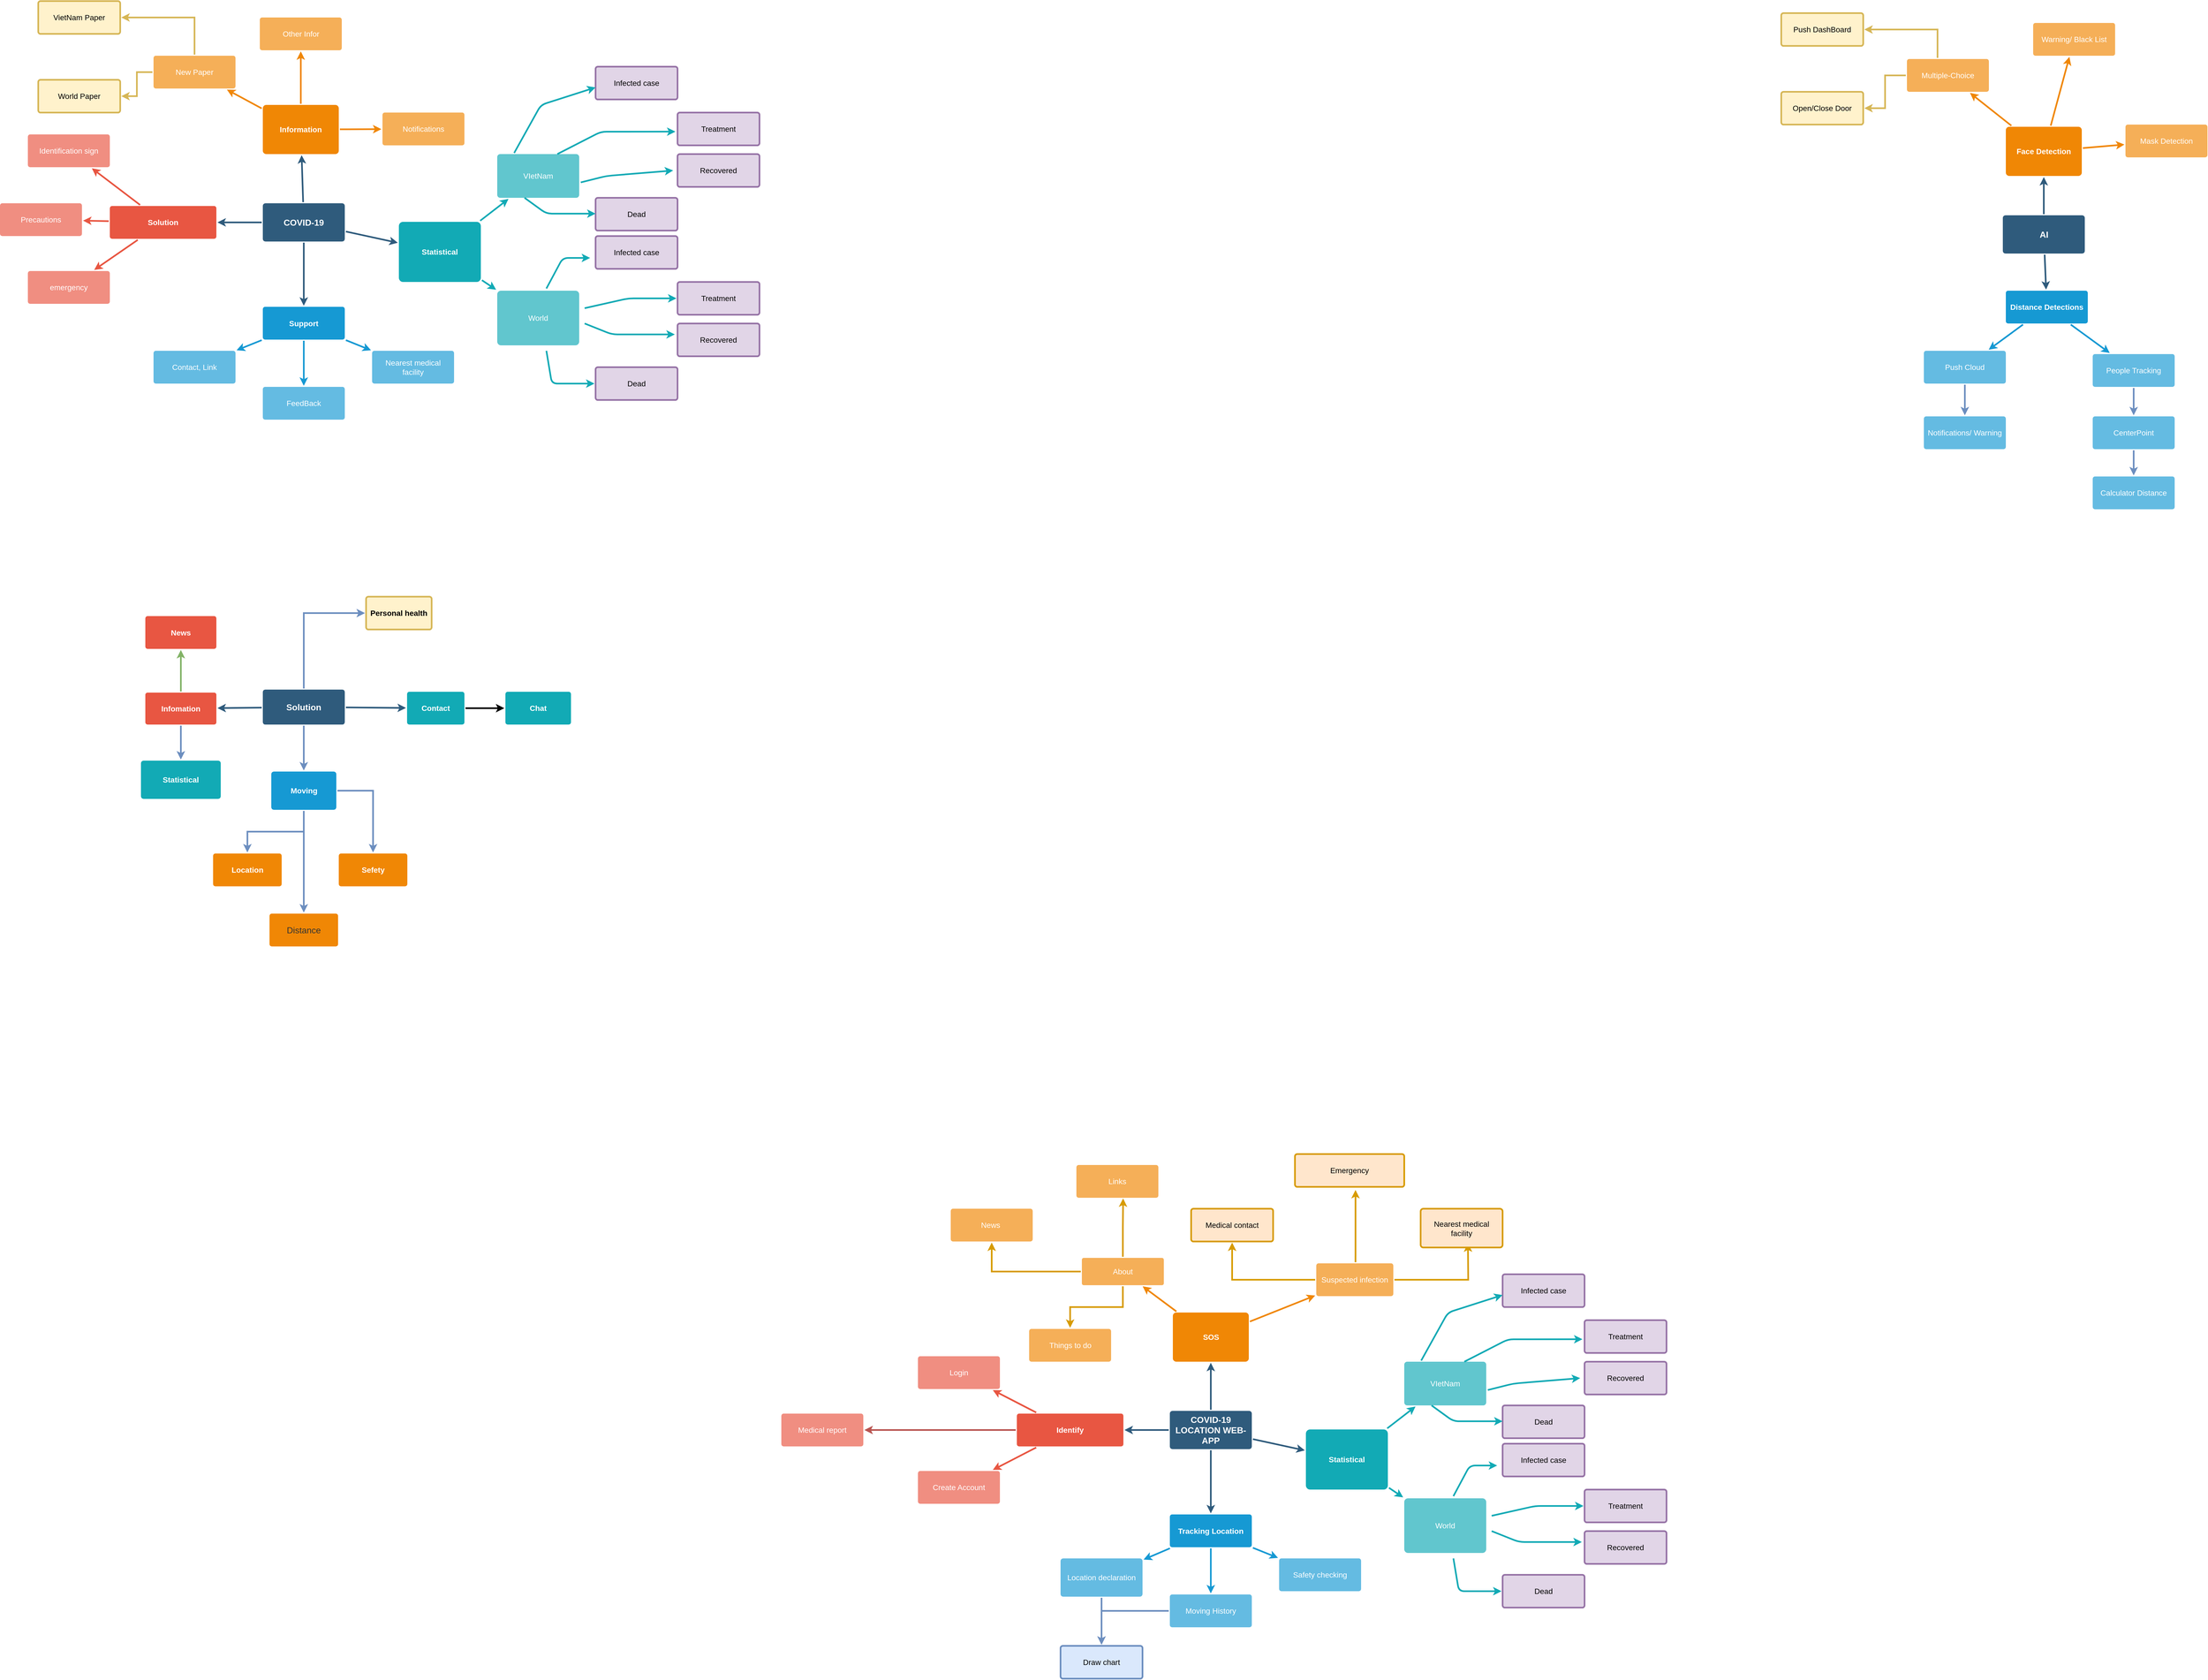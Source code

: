 <mxfile version="13.1.14" type="github"><diagram id="6a731a19-8d31-9384-78a2-239565b7b9f0" name="Page-1"><mxGraphModel dx="3725" dy="2140" grid="1" gridSize="10" guides="1" tooltips="1" connect="1" arrows="1" fold="1" page="1" pageScale="1" pageWidth="4681" pageHeight="3300" background="#ffffff" math="0" shadow="0"><root><mxCell id="0"/><mxCell id="1" parent="0"/><mxCell id="1745" value="" style="edgeStyle=none;rounded=0;jumpStyle=none;html=1;shadow=0;labelBackgroundColor=none;startArrow=none;startFill=0;endArrow=classic;endFill=1;jettySize=auto;orthogonalLoop=1;strokeColor=#2F5B7C;strokeWidth=3;fontFamily=Helvetica;fontSize=16;fontColor=#23445D;spacing=5;" parent="1" source="1749" target="1764" edge="1"><mxGeometry relative="1" as="geometry"/></mxCell><mxCell id="1746" value="" style="edgeStyle=none;rounded=0;jumpStyle=none;html=1;shadow=0;labelBackgroundColor=none;startArrow=none;startFill=0;endArrow=classic;endFill=1;jettySize=auto;orthogonalLoop=1;strokeColor=#2F5B7C;strokeWidth=3;fontFamily=Helvetica;fontSize=16;fontColor=#23445D;spacing=5;" parent="1" source="1749" target="1771" edge="1"><mxGeometry relative="1" as="geometry"/></mxCell><mxCell id="1747" value="" style="edgeStyle=none;rounded=0;jumpStyle=none;html=1;shadow=0;labelBackgroundColor=none;startArrow=none;startFill=0;endArrow=classic;endFill=1;jettySize=auto;orthogonalLoop=1;strokeColor=#2F5B7C;strokeWidth=3;fontFamily=Helvetica;fontSize=16;fontColor=#23445D;spacing=5;" parent="1" source="1749" target="1760" edge="1"><mxGeometry relative="1" as="geometry"/></mxCell><mxCell id="1748" value="" style="edgeStyle=none;rounded=0;jumpStyle=none;html=1;shadow=0;labelBackgroundColor=none;startArrow=none;startFill=0;endArrow=classic;endFill=1;jettySize=auto;orthogonalLoop=1;strokeColor=#2F5B7C;strokeWidth=3;fontFamily=Helvetica;fontSize=16;fontColor=#23445D;spacing=5;" parent="1" source="1749" target="1753" edge="1"><mxGeometry relative="1" as="geometry"/></mxCell><mxCell id="1749" value="COVID-19" style="rounded=1;whiteSpace=wrap;html=1;shadow=0;labelBackgroundColor=none;strokeColor=none;strokeWidth=3;fillColor=#2F5B7C;fontFamily=Helvetica;fontSize=16;fontColor=#FFFFFF;align=center;fontStyle=1;spacing=5;arcSize=7;perimeterSpacing=2;" parent="1" vertex="1"><mxGeometry x="501" y="390" width="150" height="70" as="geometry"/></mxCell><mxCell id="1750" value="" style="edgeStyle=none;rounded=1;jumpStyle=none;html=1;shadow=0;labelBackgroundColor=none;startArrow=none;startFill=0;jettySize=auto;orthogonalLoop=1;strokeColor=#E85642;strokeWidth=3;fontFamily=Helvetica;fontSize=14;fontColor=#FFFFFF;spacing=5;fontStyle=1;fillColor=#b0e3e6;" parent="1" source="1753" target="1756" edge="1"><mxGeometry relative="1" as="geometry"/></mxCell><mxCell id="1751" value="" style="edgeStyle=none;rounded=1;jumpStyle=none;html=1;shadow=0;labelBackgroundColor=none;startArrow=none;startFill=0;jettySize=auto;orthogonalLoop=1;strokeColor=#E85642;strokeWidth=3;fontFamily=Helvetica;fontSize=14;fontColor=#FFFFFF;spacing=5;fontStyle=1;fillColor=#b0e3e6;" parent="1" source="1753" target="1755" edge="1"><mxGeometry relative="1" as="geometry"/></mxCell><mxCell id="1752" value="" style="edgeStyle=none;rounded=1;jumpStyle=none;html=1;shadow=0;labelBackgroundColor=none;startArrow=none;startFill=0;jettySize=auto;orthogonalLoop=1;strokeColor=#E85642;strokeWidth=3;fontFamily=Helvetica;fontSize=14;fontColor=#FFFFFF;spacing=5;fontStyle=1;fillColor=#b0e3e6;" parent="1" source="1753" target="1754" edge="1"><mxGeometry relative="1" as="geometry"/></mxCell><mxCell id="1753" value="Solution" style="rounded=1;whiteSpace=wrap;html=1;shadow=0;labelBackgroundColor=none;strokeColor=none;strokeWidth=3;fillColor=#e85642;fontFamily=Helvetica;fontSize=14;fontColor=#FFFFFF;align=center;spacing=5;fontStyle=1;arcSize=7;perimeterSpacing=2;" parent="1" vertex="1"><mxGeometry x="221" y="395" width="195" height="60" as="geometry"/></mxCell><mxCell id="1754" value="emergency" style="rounded=1;whiteSpace=wrap;html=1;shadow=0;labelBackgroundColor=none;strokeColor=none;strokeWidth=3;fillColor=#f08e81;fontFamily=Helvetica;fontSize=14;fontColor=#FFFFFF;align=center;spacing=5;fontStyle=0;arcSize=7;perimeterSpacing=2;" parent="1" vertex="1"><mxGeometry x="71" y="514" width="150" height="60" as="geometry"/></mxCell><mxCell id="1755" value="Precautions" style="rounded=1;whiteSpace=wrap;html=1;shadow=0;labelBackgroundColor=none;strokeColor=none;strokeWidth=3;fillColor=#f08e81;fontFamily=Helvetica;fontSize=14;fontColor=#FFFFFF;align=center;spacing=5;fontStyle=0;arcSize=7;perimeterSpacing=2;" parent="1" vertex="1"><mxGeometry x="20" y="390" width="150" height="60" as="geometry"/></mxCell><mxCell id="1756" value="Identification sign" style="rounded=1;whiteSpace=wrap;html=1;shadow=0;labelBackgroundColor=none;strokeColor=none;strokeWidth=3;fillColor=#f08e81;fontFamily=Helvetica;fontSize=14;fontColor=#FFFFFF;align=center;spacing=5;fontStyle=0;arcSize=7;perimeterSpacing=2;" parent="1" vertex="1"><mxGeometry x="71" y="264" width="150" height="60" as="geometry"/></mxCell><mxCell id="1757" value="" style="edgeStyle=none;rounded=0;jumpStyle=none;html=1;shadow=0;labelBackgroundColor=none;startArrow=none;startFill=0;endArrow=classic;endFill=1;jettySize=auto;orthogonalLoop=1;strokeColor=#1699D3;strokeWidth=3;fontFamily=Helvetica;fontSize=14;fontColor=#FFFFFF;spacing=5;" parent="1" source="1760" target="1763" edge="1"><mxGeometry relative="1" as="geometry"/></mxCell><mxCell id="1758" value="" style="edgeStyle=none;rounded=0;jumpStyle=none;html=1;shadow=0;labelBackgroundColor=none;startArrow=none;startFill=0;endArrow=classic;endFill=1;jettySize=auto;orthogonalLoop=1;strokeColor=#1699D3;strokeWidth=3;fontFamily=Helvetica;fontSize=14;fontColor=#FFFFFF;spacing=5;" parent="1" source="1760" target="1762" edge="1"><mxGeometry relative="1" as="geometry"/></mxCell><mxCell id="1759" value="" style="edgeStyle=none;rounded=0;jumpStyle=none;html=1;shadow=0;labelBackgroundColor=none;startArrow=none;startFill=0;endArrow=classic;endFill=1;jettySize=auto;orthogonalLoop=1;strokeColor=#1699D3;strokeWidth=3;fontFamily=Helvetica;fontSize=14;fontColor=#FFFFFF;spacing=5;" parent="1" source="1760" target="1761" edge="1"><mxGeometry relative="1" as="geometry"/></mxCell><mxCell id="1760" value="Support" style="rounded=1;whiteSpace=wrap;html=1;shadow=0;labelBackgroundColor=none;strokeColor=none;strokeWidth=3;fillColor=#1699d3;fontFamily=Helvetica;fontSize=14;fontColor=#FFFFFF;align=center;spacing=5;fontStyle=1;arcSize=7;perimeterSpacing=2;" parent="1" vertex="1"><mxGeometry x="501" y="579.5" width="150" height="60" as="geometry"/></mxCell><mxCell id="1761" value="Nearest medical facility" style="rounded=1;whiteSpace=wrap;html=1;shadow=0;labelBackgroundColor=none;strokeColor=none;strokeWidth=3;fillColor=#64bbe2;fontFamily=Helvetica;fontSize=14;fontColor=#FFFFFF;align=center;spacing=5;arcSize=7;perimeterSpacing=2;" parent="1" vertex="1"><mxGeometry x="701" y="660" width="150" height="60" as="geometry"/></mxCell><mxCell id="1762" value="FeedBack" style="rounded=1;whiteSpace=wrap;html=1;shadow=0;labelBackgroundColor=none;strokeColor=none;strokeWidth=3;fillColor=#64bbe2;fontFamily=Helvetica;fontSize=14;fontColor=#FFFFFF;align=center;spacing=5;arcSize=7;perimeterSpacing=2;" parent="1" vertex="1"><mxGeometry x="501" y="726" width="150" height="60" as="geometry"/></mxCell><mxCell id="1763" value="Contact, Link" style="rounded=1;whiteSpace=wrap;html=1;shadow=0;labelBackgroundColor=none;strokeColor=none;strokeWidth=3;fillColor=#64bbe2;fontFamily=Helvetica;fontSize=14;fontColor=#FFFFFF;align=center;spacing=5;arcSize=7;perimeterSpacing=2;" parent="1" vertex="1"><mxGeometry x="301" y="660" width="150" height="60" as="geometry"/></mxCell><mxCell id="1764" value="Information" style="rounded=1;whiteSpace=wrap;html=1;shadow=0;labelBackgroundColor=none;strokeColor=none;strokeWidth=3;fillColor=#F08705;fontFamily=Helvetica;fontSize=14;fontColor=#FFFFFF;align=center;spacing=5;fontStyle=1;arcSize=7;perimeterSpacing=2;" parent="1" vertex="1"><mxGeometry x="501" y="210" width="139" height="90" as="geometry"/></mxCell><mxCell id="1765" value="Other Infor" style="rounded=1;whiteSpace=wrap;html=1;shadow=0;labelBackgroundColor=none;strokeColor=none;strokeWidth=3;fillColor=#f5af58;fontFamily=Helvetica;fontSize=14;fontColor=#FFFFFF;align=center;spacing=5;arcSize=7;perimeterSpacing=2;" parent="1" vertex="1"><mxGeometry x="495.5" y="50" width="150" height="60" as="geometry"/></mxCell><mxCell id="1766" value="" style="edgeStyle=none;rounded=0;jumpStyle=none;html=1;shadow=0;labelBackgroundColor=none;startArrow=none;startFill=0;endArrow=classic;endFill=1;jettySize=auto;orthogonalLoop=1;strokeColor=#F08705;strokeWidth=3;fontFamily=Helvetica;fontSize=14;fontColor=#FFFFFF;spacing=5;" parent="1" source="1764" target="1765" edge="1"><mxGeometry relative="1" as="geometry"/></mxCell><mxCell id="1767" value="Notifications" style="rounded=1;whiteSpace=wrap;html=1;shadow=0;labelBackgroundColor=none;strokeColor=none;strokeWidth=3;fillColor=#f5af58;fontFamily=Helvetica;fontSize=14;fontColor=#FFFFFF;align=center;spacing=5;arcSize=7;perimeterSpacing=2;" parent="1" vertex="1"><mxGeometry x="720" y="224" width="150" height="60" as="geometry"/></mxCell><mxCell id="1768" value="" style="edgeStyle=none;rounded=0;jumpStyle=none;html=1;shadow=0;labelBackgroundColor=none;startArrow=none;startFill=0;endArrow=classic;endFill=1;jettySize=auto;orthogonalLoop=1;strokeColor=#F08705;strokeWidth=3;fontFamily=Helvetica;fontSize=14;fontColor=#FFFFFF;spacing=5;" parent="1" source="1764" target="1767" edge="1"><mxGeometry relative="1" as="geometry"/></mxCell><mxCell id="6Ij6tOt6RxWPZgun7fa0-1802" style="edgeStyle=orthogonalEdgeStyle;rounded=0;orthogonalLoop=1;jettySize=auto;html=1;entryX=1;entryY=0.5;entryDx=0;entryDy=0;strokeWidth=3;fillColor=#fff2cc;strokeColor=#d6b656;" parent="1" source="1769" target="6Ij6tOt6RxWPZgun7fa0-1801" edge="1"><mxGeometry relative="1" as="geometry"><Array as="points"><mxPoint x="376" y="50"/></Array></mxGeometry></mxCell><mxCell id="6Ij6tOt6RxWPZgun7fa0-1806" style="edgeStyle=orthogonalEdgeStyle;rounded=0;orthogonalLoop=1;jettySize=auto;html=1;entryX=1;entryY=0.5;entryDx=0;entryDy=0;strokeWidth=3;fillColor=#fff2cc;strokeColor=#d6b656;" parent="1" source="1769" target="6Ij6tOt6RxWPZgun7fa0-1804" edge="1"><mxGeometry relative="1" as="geometry"/></mxCell><mxCell id="1769" value="New Paper" style="rounded=1;whiteSpace=wrap;html=1;shadow=0;labelBackgroundColor=none;strokeColor=none;strokeWidth=3;fillColor=#f5af58;fontFamily=Helvetica;fontSize=14;fontColor=#FFFFFF;align=center;spacing=5;arcSize=7;perimeterSpacing=2;" parent="1" vertex="1"><mxGeometry x="301" y="120" width="150" height="60" as="geometry"/></mxCell><mxCell id="1770" value="" style="edgeStyle=none;rounded=0;jumpStyle=none;html=1;shadow=0;labelBackgroundColor=none;startArrow=none;startFill=0;endArrow=classic;endFill=1;jettySize=auto;orthogonalLoop=1;strokeColor=#F08705;strokeWidth=3;fontFamily=Helvetica;fontSize=14;fontColor=#FFFFFF;spacing=5;" parent="1" source="1764" target="1769" edge="1"><mxGeometry relative="1" as="geometry"/></mxCell><mxCell id="1771" value="Statistical" style="rounded=1;whiteSpace=wrap;html=1;shadow=0;labelBackgroundColor=none;strokeColor=none;strokeWidth=3;fillColor=#12aab5;fontFamily=Helvetica;fontSize=14;fontColor=#FFFFFF;align=center;spacing=5;fontStyle=1;arcSize=7;perimeterSpacing=2;" parent="1" vertex="1"><mxGeometry x="750" y="424" width="150" height="110" as="geometry"/></mxCell><mxCell id="1776" value="World" style="rounded=1;whiteSpace=wrap;html=1;shadow=0;labelBackgroundColor=none;strokeColor=none;strokeWidth=3;fillColor=#61c6ce;fontFamily=Helvetica;fontSize=14;fontColor=#FFFFFF;align=center;spacing=5;fontStyle=0;arcSize=7;perimeterSpacing=2;" parent="1" vertex="1"><mxGeometry x="930" y="550" width="150" height="100" as="geometry"/></mxCell><mxCell id="1777" value="" style="edgeStyle=none;rounded=1;jumpStyle=none;html=1;shadow=0;labelBackgroundColor=none;startArrow=none;startFill=0;jettySize=auto;orthogonalLoop=1;strokeColor=#12AAB5;strokeWidth=3;fontFamily=Helvetica;fontSize=14;fontColor=#FFFFFF;spacing=5;fontStyle=1;fillColor=#b0e3e6;" parent="1" source="1771" target="1776" edge="1"><mxGeometry relative="1" as="geometry"/></mxCell><mxCell id="1778" value="VIetNam" style="rounded=1;whiteSpace=wrap;html=1;shadow=0;labelBackgroundColor=none;strokeColor=none;strokeWidth=3;fillColor=#61c6ce;fontFamily=Helvetica;fontSize=14;fontColor=#FFFFFF;align=center;spacing=5;fontStyle=0;arcSize=7;perimeterSpacing=2;" parent="1" vertex="1"><mxGeometry x="930" y="300" width="150" height="80" as="geometry"/></mxCell><mxCell id="1779" value="" style="edgeStyle=none;rounded=1;jumpStyle=none;html=1;shadow=0;labelBackgroundColor=none;startArrow=none;startFill=0;jettySize=auto;orthogonalLoop=1;strokeColor=#12AAB5;strokeWidth=3;fontFamily=Helvetica;fontSize=14;fontColor=#FFFFFF;spacing=5;fontStyle=1;fillColor=#b0e3e6;" parent="1" source="1771" target="1778" edge="1"><mxGeometry relative="1" as="geometry"/></mxCell><mxCell id="6Ij6tOt6RxWPZgun7fa0-1779" value="Infected case" style="rounded=1;whiteSpace=wrap;html=1;shadow=0;labelBackgroundColor=none;strokeColor=#9673a6;strokeWidth=3;fillColor=#e1d5e7;fontFamily=Helvetica;fontSize=14;align=center;spacing=5;fontStyle=0;arcSize=7;perimeterSpacing=2;" parent="1" vertex="1"><mxGeometry x="1110" y="140" width="150" height="60" as="geometry"/></mxCell><mxCell id="6Ij6tOt6RxWPZgun7fa0-1780" value="" style="edgeStyle=none;rounded=1;jumpStyle=none;html=1;shadow=0;labelBackgroundColor=none;startArrow=none;startFill=0;jettySize=auto;orthogonalLoop=1;strokeColor=#12AAB5;strokeWidth=3;fontFamily=Helvetica;fontSize=14;fontColor=#FFFFFF;spacing=5;fontStyle=1;fillColor=#b0e3e6;entryX=0.013;entryY=0.625;entryDx=0;entryDy=0;entryPerimeter=0;" parent="1" target="6Ij6tOt6RxWPZgun7fa0-1779" edge="1"><mxGeometry relative="1" as="geometry"><mxPoint x="961" y="298" as="sourcePoint"/><mxPoint x="1060" y="220" as="targetPoint"/><Array as="points"><mxPoint x="1010" y="210"/></Array></mxGeometry></mxCell><mxCell id="6Ij6tOt6RxWPZgun7fa0-1781" value="Treatment" style="rounded=1;whiteSpace=wrap;html=1;shadow=0;labelBackgroundColor=none;strokeColor=#9673a6;strokeWidth=3;fillColor=#e1d5e7;fontFamily=Helvetica;fontSize=14;align=center;spacing=5;fontStyle=0;arcSize=7;perimeterSpacing=2;" parent="1" vertex="1"><mxGeometry x="1260" y="224" width="150" height="60" as="geometry"/></mxCell><mxCell id="6Ij6tOt6RxWPZgun7fa0-1782" value="" style="edgeStyle=none;rounded=1;jumpStyle=none;html=1;shadow=0;labelBackgroundColor=none;startArrow=none;startFill=0;jettySize=auto;orthogonalLoop=1;strokeColor=#12AAB5;strokeWidth=3;fontFamily=Helvetica;fontSize=14;fontColor=#FFFFFF;spacing=5;fontStyle=1;fillColor=#b0e3e6;entryX=-0.012;entryY=0.577;entryDx=0;entryDy=0;entryPerimeter=0;" parent="1" target="6Ij6tOt6RxWPZgun7fa0-1781" edge="1"><mxGeometry relative="1" as="geometry"><mxPoint x="1040" y="300" as="sourcePoint"/><mxPoint x="1133.333" y="270.0" as="targetPoint"/><Array as="points"><mxPoint x="1120" y="259"/></Array></mxGeometry></mxCell><mxCell id="6Ij6tOt6RxWPZgun7fa0-1783" value="Recovered" style="rounded=1;whiteSpace=wrap;html=1;shadow=0;labelBackgroundColor=none;strokeColor=#9673a6;strokeWidth=3;fillColor=#e1d5e7;fontFamily=Helvetica;fontSize=14;align=center;spacing=5;fontStyle=0;arcSize=7;perimeterSpacing=2;" parent="1" vertex="1"><mxGeometry x="1260" y="300" width="150" height="60" as="geometry"/></mxCell><mxCell id="6Ij6tOt6RxWPZgun7fa0-1784" value="Dead" style="rounded=1;whiteSpace=wrap;html=1;shadow=0;labelBackgroundColor=none;strokeColor=#9673a6;strokeWidth=3;fillColor=#e1d5e7;fontFamily=Helvetica;fontSize=14;align=center;spacing=5;fontStyle=0;arcSize=7;perimeterSpacing=2;" parent="1" vertex="1"><mxGeometry x="1110" y="380" width="150" height="60" as="geometry"/></mxCell><mxCell id="6Ij6tOt6RxWPZgun7fa0-1785" value="" style="edgeStyle=none;rounded=1;jumpStyle=none;html=1;shadow=0;labelBackgroundColor=none;startArrow=none;startFill=0;jettySize=auto;orthogonalLoop=1;strokeColor=#12AAB5;strokeWidth=3;fontFamily=Helvetica;fontSize=14;fontColor=#FFFFFF;spacing=5;fontStyle=1;fillColor=#b0e3e6;" parent="1" edge="1"><mxGeometry relative="1" as="geometry"><mxPoint x="980" y="380" as="sourcePoint"/><mxPoint x="1110" y="409" as="targetPoint"/><Array as="points"><mxPoint x="1020" y="409"/></Array></mxGeometry></mxCell><mxCell id="6Ij6tOt6RxWPZgun7fa0-1786" value="" style="edgeStyle=none;rounded=1;jumpStyle=none;html=1;shadow=0;labelBackgroundColor=none;startArrow=none;startFill=0;jettySize=auto;orthogonalLoop=1;strokeColor=#12AAB5;strokeWidth=3;fontFamily=Helvetica;fontSize=14;fontColor=#FFFFFF;spacing=5;fontStyle=1;fillColor=#b0e3e6;exitX=1.006;exitY=0.641;exitDx=0;exitDy=0;exitPerimeter=0;" parent="1" source="1778" edge="1"><mxGeometry relative="1" as="geometry"><mxPoint x="1036" y="351.07" as="sourcePoint"/><mxPoint x="1252" y="330" as="targetPoint"/><Array as="points"><mxPoint x="1130" y="340"/></Array></mxGeometry></mxCell><mxCell id="6Ij6tOt6RxWPZgun7fa0-1787" value="Infected case" style="rounded=1;whiteSpace=wrap;html=1;shadow=0;labelBackgroundColor=none;strokeColor=#9673a6;strokeWidth=3;fillColor=#e1d5e7;fontFamily=Helvetica;fontSize=14;align=center;spacing=5;fontStyle=0;arcSize=7;perimeterSpacing=2;" parent="1" vertex="1"><mxGeometry x="1110" y="450" width="150" height="60" as="geometry"/></mxCell><mxCell id="6Ij6tOt6RxWPZgun7fa0-1788" value="Treatment" style="rounded=1;whiteSpace=wrap;html=1;shadow=0;labelBackgroundColor=none;strokeColor=#9673a6;strokeWidth=3;fillColor=#e1d5e7;fontFamily=Helvetica;fontSize=14;align=center;spacing=5;fontStyle=0;arcSize=7;perimeterSpacing=2;" parent="1" vertex="1"><mxGeometry x="1260" y="534" width="150" height="60" as="geometry"/></mxCell><mxCell id="6Ij6tOt6RxWPZgun7fa0-1789" value="Recovered" style="rounded=1;whiteSpace=wrap;html=1;shadow=0;labelBackgroundColor=none;strokeColor=#9673a6;strokeWidth=3;fillColor=#e1d5e7;fontFamily=Helvetica;fontSize=14;align=center;spacing=5;fontStyle=0;arcSize=7;perimeterSpacing=2;" parent="1" vertex="1"><mxGeometry x="1260" y="610" width="150" height="60" as="geometry"/></mxCell><mxCell id="6Ij6tOt6RxWPZgun7fa0-1790" value="Dead" style="rounded=1;whiteSpace=wrap;html=1;shadow=0;labelBackgroundColor=none;strokeColor=#9673a6;strokeWidth=3;fillColor=#e1d5e7;fontFamily=Helvetica;fontSize=14;align=center;spacing=5;fontStyle=0;arcSize=7;perimeterSpacing=2;" parent="1" vertex="1"><mxGeometry x="1110" y="690" width="150" height="60" as="geometry"/></mxCell><mxCell id="6Ij6tOt6RxWPZgun7fa0-1791" value="" style="edgeStyle=none;rounded=1;jumpStyle=none;html=1;shadow=0;labelBackgroundColor=none;startArrow=none;startFill=0;jettySize=auto;orthogonalLoop=1;strokeColor=#12AAB5;strokeWidth=3;fontFamily=Helvetica;fontSize=14;fontColor=#FFFFFF;spacing=5;fontStyle=1;fillColor=#b0e3e6;" parent="1" edge="1"><mxGeometry relative="1" as="geometry"><mxPoint x="1020" y="546" as="sourcePoint"/><mxPoint x="1100" y="490" as="targetPoint"/><Array as="points"><mxPoint x="1050" y="490"/></Array></mxGeometry></mxCell><mxCell id="6Ij6tOt6RxWPZgun7fa0-1792" value="" style="edgeStyle=none;rounded=1;jumpStyle=none;html=1;shadow=0;labelBackgroundColor=none;startArrow=none;startFill=0;jettySize=auto;orthogonalLoop=1;strokeColor=#12AAB5;strokeWidth=3;fontFamily=Helvetica;fontSize=14;fontColor=#FFFFFF;spacing=5;fontStyle=1;fillColor=#b0e3e6;entryX=0;entryY=0.5;entryDx=0;entryDy=0;" parent="1" target="6Ij6tOt6RxWPZgun7fa0-1788" edge="1"><mxGeometry relative="1" as="geometry"><mxPoint x="1090" y="582" as="sourcePoint"/><mxPoint x="1195.022" y="698.0" as="targetPoint"/><Array as="points"><mxPoint x="1170" y="564"/></Array></mxGeometry></mxCell><mxCell id="6Ij6tOt6RxWPZgun7fa0-1793" value="" style="edgeStyle=none;rounded=1;jumpStyle=none;html=1;shadow=0;labelBackgroundColor=none;startArrow=none;startFill=0;jettySize=auto;orthogonalLoop=1;strokeColor=#12AAB5;strokeWidth=3;fontFamily=Helvetica;fontSize=14;fontColor=#FFFFFF;spacing=5;fontStyle=1;fillColor=#b0e3e6;" parent="1" edge="1"><mxGeometry relative="1" as="geometry"><mxPoint x="1090" y="610" as="sourcePoint"/><mxPoint x="1255" y="630" as="targetPoint"/><Array as="points"><mxPoint x="1140" y="630"/></Array></mxGeometry></mxCell><mxCell id="6Ij6tOt6RxWPZgun7fa0-1794" value="" style="edgeStyle=none;rounded=1;jumpStyle=none;html=1;shadow=0;labelBackgroundColor=none;startArrow=none;startFill=0;jettySize=auto;orthogonalLoop=1;strokeColor=#12AAB5;strokeWidth=3;fontFamily=Helvetica;fontSize=14;fontColor=#FFFFFF;spacing=5;fontStyle=1;fillColor=#b0e3e6;entryX=0;entryY=0.5;entryDx=0;entryDy=0;" parent="1" target="6Ij6tOt6RxWPZgun7fa0-1790" edge="1"><mxGeometry relative="1" as="geometry"><mxPoint x="1020" y="660" as="sourcePoint"/><mxPoint x="1135.022" y="746.0" as="targetPoint"/><Array as="points"><mxPoint x="1030" y="720"/></Array></mxGeometry></mxCell><mxCell id="6Ij6tOt6RxWPZgun7fa0-1801" value="VietNam Paper" style="rounded=1;whiteSpace=wrap;html=1;shadow=0;labelBackgroundColor=none;strokeColor=#d6b656;strokeWidth=3;fillColor=#fff2cc;fontFamily=Helvetica;fontSize=14;align=center;spacing=5;arcSize=7;perimeterSpacing=2;" parent="1" vertex="1"><mxGeometry x="90" y="20" width="150" height="60" as="geometry"/></mxCell><mxCell id="6Ij6tOt6RxWPZgun7fa0-1804" value="World Paper" style="rounded=1;whiteSpace=wrap;html=1;shadow=0;labelBackgroundColor=none;strokeColor=#d6b656;strokeWidth=3;fillColor=#fff2cc;fontFamily=Helvetica;fontSize=14;align=center;spacing=5;arcSize=7;perimeterSpacing=2;" parent="1" vertex="1"><mxGeometry x="90" y="164" width="150" height="60" as="geometry"/></mxCell><mxCell id="kh2i-auwpdToXw5_Rz_y-1779" value="" style="edgeStyle=none;rounded=0;jumpStyle=none;html=1;shadow=0;labelBackgroundColor=none;startArrow=none;startFill=0;endArrow=classic;endFill=1;jettySize=auto;orthogonalLoop=1;strokeColor=#2F5B7C;strokeWidth=3;fontFamily=Helvetica;fontSize=16;fontColor=#23445D;spacing=5;" parent="1" source="kh2i-auwpdToXw5_Rz_y-1783" target="kh2i-auwpdToXw5_Rz_y-1798" edge="1"><mxGeometry relative="1" as="geometry"/></mxCell><mxCell id="kh2i-auwpdToXw5_Rz_y-1780" value="" style="edgeStyle=none;rounded=0;jumpStyle=none;html=1;shadow=0;labelBackgroundColor=none;startArrow=none;startFill=0;endArrow=classic;endFill=1;jettySize=auto;orthogonalLoop=1;strokeColor=#2F5B7C;strokeWidth=3;fontFamily=Helvetica;fontSize=16;fontColor=#23445D;spacing=5;" parent="1" source="kh2i-auwpdToXw5_Rz_y-1783" target="kh2i-auwpdToXw5_Rz_y-1807" edge="1"><mxGeometry relative="1" as="geometry"/></mxCell><mxCell id="kh2i-auwpdToXw5_Rz_y-1781" value="" style="edgeStyle=none;rounded=0;jumpStyle=none;html=1;shadow=0;labelBackgroundColor=none;startArrow=none;startFill=0;endArrow=classic;endFill=1;jettySize=auto;orthogonalLoop=1;strokeColor=#2F5B7C;strokeWidth=3;fontFamily=Helvetica;fontSize=16;fontColor=#23445D;spacing=5;" parent="1" source="kh2i-auwpdToXw5_Rz_y-1783" target="kh2i-auwpdToXw5_Rz_y-1794" edge="1"><mxGeometry relative="1" as="geometry"/></mxCell><mxCell id="kh2i-auwpdToXw5_Rz_y-1782" value="" style="edgeStyle=none;rounded=0;jumpStyle=none;html=1;shadow=0;labelBackgroundColor=none;startArrow=none;startFill=0;endArrow=classic;endFill=1;jettySize=auto;orthogonalLoop=1;strokeColor=#2F5B7C;strokeWidth=3;fontFamily=Helvetica;fontSize=16;fontColor=#23445D;spacing=5;" parent="1" source="kh2i-auwpdToXw5_Rz_y-1783" target="kh2i-auwpdToXw5_Rz_y-1787" edge="1"><mxGeometry relative="1" as="geometry"/></mxCell><mxCell id="kh2i-auwpdToXw5_Rz_y-1783" value="COVID-19 LOCATION WEB-APP" style="rounded=1;whiteSpace=wrap;html=1;shadow=0;labelBackgroundColor=none;strokeColor=none;strokeWidth=3;fillColor=#2F5B7C;fontFamily=Helvetica;fontSize=16;fontColor=#FFFFFF;align=center;fontStyle=1;spacing=5;arcSize=7;perimeterSpacing=2;" parent="1" vertex="1"><mxGeometry x="2161" y="2600" width="150" height="70" as="geometry"/></mxCell><mxCell id="kh2i-auwpdToXw5_Rz_y-1784" value="" style="edgeStyle=none;rounded=1;jumpStyle=none;html=1;shadow=0;labelBackgroundColor=none;startArrow=none;startFill=0;jettySize=auto;orthogonalLoop=1;strokeColor=#E85642;strokeWidth=3;fontFamily=Helvetica;fontSize=14;fontColor=#FFFFFF;spacing=5;fontStyle=1;fillColor=#b0e3e6;" parent="1" source="kh2i-auwpdToXw5_Rz_y-1787" target="kh2i-auwpdToXw5_Rz_y-1790" edge="1"><mxGeometry relative="1" as="geometry"/></mxCell><mxCell id="kh2i-auwpdToXw5_Rz_y-1785" value="" style="edgeStyle=none;rounded=1;jumpStyle=none;html=1;shadow=0;labelBackgroundColor=none;startArrow=none;startFill=0;jettySize=auto;orthogonalLoop=1;strokeColor=#E85642;strokeWidth=3;fontFamily=Helvetica;fontSize=14;fontColor=#FFFFFF;spacing=5;fontStyle=1;fillColor=#b0e3e6;" parent="1" source="kh2i-auwpdToXw5_Rz_y-1787" target="kh2i-auwpdToXw5_Rz_y-1789" edge="1"><mxGeometry relative="1" as="geometry"/></mxCell><mxCell id="kh2i-auwpdToXw5_Rz_y-1859" style="edgeStyle=orthogonalEdgeStyle;rounded=0;orthogonalLoop=1;jettySize=auto;html=1;entryX=1;entryY=0.5;entryDx=0;entryDy=0;strokeWidth=3;fillColor=#f8cecc;strokeColor=#b85450;" parent="1" source="kh2i-auwpdToXw5_Rz_y-1787" target="kh2i-auwpdToXw5_Rz_y-1857" edge="1"><mxGeometry relative="1" as="geometry"/></mxCell><mxCell id="kh2i-auwpdToXw5_Rz_y-1787" value="Identify" style="rounded=1;whiteSpace=wrap;html=1;shadow=0;labelBackgroundColor=none;strokeColor=none;strokeWidth=3;fillColor=#e85642;fontFamily=Helvetica;fontSize=14;fontColor=#FFFFFF;align=center;spacing=5;fontStyle=1;arcSize=7;perimeterSpacing=2;" parent="1" vertex="1"><mxGeometry x="1881" y="2605" width="195" height="60" as="geometry"/></mxCell><mxCell id="kh2i-auwpdToXw5_Rz_y-1789" value="Create Account" style="rounded=1;whiteSpace=wrap;html=1;shadow=0;labelBackgroundColor=none;strokeColor=none;strokeWidth=3;fillColor=#f08e81;fontFamily=Helvetica;fontSize=14;fontColor=#FFFFFF;align=center;spacing=5;fontStyle=0;arcSize=7;perimeterSpacing=2;" parent="1" vertex="1"><mxGeometry x="1700" y="2710" width="150" height="60" as="geometry"/></mxCell><mxCell id="kh2i-auwpdToXw5_Rz_y-1790" value="Login" style="rounded=1;whiteSpace=wrap;html=1;shadow=0;labelBackgroundColor=none;strokeColor=none;strokeWidth=3;fillColor=#f08e81;fontFamily=Helvetica;fontSize=14;fontColor=#FFFFFF;align=center;spacing=5;fontStyle=0;arcSize=7;perimeterSpacing=2;" parent="1" vertex="1"><mxGeometry x="1700" y="2500" width="150" height="60" as="geometry"/></mxCell><mxCell id="kh2i-auwpdToXw5_Rz_y-1791" value="" style="edgeStyle=none;rounded=0;jumpStyle=none;html=1;shadow=0;labelBackgroundColor=none;startArrow=none;startFill=0;endArrow=classic;endFill=1;jettySize=auto;orthogonalLoop=1;strokeColor=#1699D3;strokeWidth=3;fontFamily=Helvetica;fontSize=14;fontColor=#FFFFFF;spacing=5;" parent="1" source="kh2i-auwpdToXw5_Rz_y-1794" target="kh2i-auwpdToXw5_Rz_y-1797" edge="1"><mxGeometry relative="1" as="geometry"/></mxCell><mxCell id="kh2i-auwpdToXw5_Rz_y-1792" value="" style="edgeStyle=none;rounded=0;jumpStyle=none;html=1;shadow=0;labelBackgroundColor=none;startArrow=none;startFill=0;endArrow=classic;endFill=1;jettySize=auto;orthogonalLoop=1;strokeColor=#1699D3;strokeWidth=3;fontFamily=Helvetica;fontSize=14;fontColor=#FFFFFF;spacing=5;" parent="1" source="kh2i-auwpdToXw5_Rz_y-1794" target="kh2i-auwpdToXw5_Rz_y-1796" edge="1"><mxGeometry relative="1" as="geometry"/></mxCell><mxCell id="kh2i-auwpdToXw5_Rz_y-1793" value="" style="edgeStyle=none;rounded=0;jumpStyle=none;html=1;shadow=0;labelBackgroundColor=none;startArrow=none;startFill=0;endArrow=classic;endFill=1;jettySize=auto;orthogonalLoop=1;strokeColor=#1699D3;strokeWidth=3;fontFamily=Helvetica;fontSize=14;fontColor=#FFFFFF;spacing=5;" parent="1" source="kh2i-auwpdToXw5_Rz_y-1794" target="kh2i-auwpdToXw5_Rz_y-1795" edge="1"><mxGeometry relative="1" as="geometry"/></mxCell><mxCell id="kh2i-auwpdToXw5_Rz_y-1794" value="Tracking Location" style="rounded=1;whiteSpace=wrap;html=1;shadow=0;labelBackgroundColor=none;strokeColor=none;strokeWidth=3;fillColor=#1699d3;fontFamily=Helvetica;fontSize=14;fontColor=#FFFFFF;align=center;spacing=5;fontStyle=1;arcSize=7;perimeterSpacing=2;" parent="1" vertex="1"><mxGeometry x="2161" y="2789.5" width="150" height="60" as="geometry"/></mxCell><mxCell id="kh2i-auwpdToXw5_Rz_y-1795" value="Safety checking" style="rounded=1;whiteSpace=wrap;html=1;shadow=0;labelBackgroundColor=none;strokeColor=none;strokeWidth=3;fillColor=#64bbe2;fontFamily=Helvetica;fontSize=14;fontColor=#FFFFFF;align=center;spacing=5;arcSize=7;perimeterSpacing=2;" parent="1" vertex="1"><mxGeometry x="2361" y="2870" width="150" height="60" as="geometry"/></mxCell><mxCell id="kh2i-auwpdToXw5_Rz_y-1832" style="edgeStyle=orthogonalEdgeStyle;rounded=0;orthogonalLoop=1;jettySize=auto;html=1;strokeWidth=3;fillColor=#dae8fc;strokeColor=#6c8ebf;" parent="1" source="kh2i-auwpdToXw5_Rz_y-1796" target="kh2i-auwpdToXw5_Rz_y-1830" edge="1"><mxGeometry relative="1" as="geometry"/></mxCell><mxCell id="kh2i-auwpdToXw5_Rz_y-1796" value="Moving History" style="rounded=1;whiteSpace=wrap;html=1;shadow=0;labelBackgroundColor=none;strokeColor=none;strokeWidth=3;fillColor=#64bbe2;fontFamily=Helvetica;fontSize=14;fontColor=#FFFFFF;align=center;spacing=5;arcSize=7;perimeterSpacing=2;" parent="1" vertex="1"><mxGeometry x="2161" y="2936" width="150" height="60" as="geometry"/></mxCell><mxCell id="kh2i-auwpdToXw5_Rz_y-1831" style="edgeStyle=orthogonalEdgeStyle;rounded=0;orthogonalLoop=1;jettySize=auto;html=1;entryX=0.5;entryY=0;entryDx=0;entryDy=0;fillColor=#dae8fc;strokeColor=#6c8ebf;strokeWidth=3;" parent="1" source="kh2i-auwpdToXw5_Rz_y-1797" target="kh2i-auwpdToXw5_Rz_y-1830" edge="1"><mxGeometry relative="1" as="geometry"/></mxCell><mxCell id="kh2i-auwpdToXw5_Rz_y-1797" value="Location declaration" style="rounded=1;whiteSpace=wrap;html=1;shadow=0;labelBackgroundColor=none;strokeColor=none;strokeWidth=3;fillColor=#64bbe2;fontFamily=Helvetica;fontSize=14;fontColor=#FFFFFF;align=center;spacing=5;arcSize=7;perimeterSpacing=2;" parent="1" vertex="1"><mxGeometry x="1961" y="2870" width="150" height="70" as="geometry"/></mxCell><mxCell id="kh2i-auwpdToXw5_Rz_y-1798" value="SOS" style="rounded=1;whiteSpace=wrap;html=1;shadow=0;labelBackgroundColor=none;strokeColor=none;strokeWidth=3;fillColor=#F08705;fontFamily=Helvetica;fontSize=14;fontColor=#FFFFFF;align=center;spacing=5;fontStyle=1;arcSize=7;perimeterSpacing=2;" parent="1" vertex="1"><mxGeometry x="2166.5" y="2420" width="139" height="90" as="geometry"/></mxCell><mxCell id="kh2i-auwpdToXw5_Rz_y-1839" style="edgeStyle=orthogonalEdgeStyle;rounded=0;orthogonalLoop=1;jettySize=auto;html=1;entryX=0.553;entryY=1.058;entryDx=0;entryDy=0;entryPerimeter=0;strokeWidth=3;fillColor=#ffe6cc;strokeColor=#d79b00;" parent="1" source="kh2i-auwpdToXw5_Rz_y-1801" target="kh2i-auwpdToXw5_Rz_y-1834" edge="1"><mxGeometry relative="1" as="geometry"><Array as="points"><mxPoint x="2501" y="2328"/></Array></mxGeometry></mxCell><mxCell id="kh2i-auwpdToXw5_Rz_y-1843" style="edgeStyle=orthogonalEdgeStyle;rounded=0;orthogonalLoop=1;jettySize=auto;html=1;entryX=0.5;entryY=1;entryDx=0;entryDy=0;strokeWidth=3;fillColor=#ffe6cc;strokeColor=#d79b00;" parent="1" source="kh2i-auwpdToXw5_Rz_y-1801" target="kh2i-auwpdToXw5_Rz_y-1835" edge="1"><mxGeometry relative="1" as="geometry"/></mxCell><mxCell id="kh2i-auwpdToXw5_Rz_y-1844" style="edgeStyle=orthogonalEdgeStyle;rounded=0;orthogonalLoop=1;jettySize=auto;html=1;entryX=0.564;entryY=1.123;entryDx=0;entryDy=0;entryPerimeter=0;strokeWidth=3;fillColor=#ffe6cc;strokeColor=#d79b00;" parent="1" source="kh2i-auwpdToXw5_Rz_y-1801" edge="1"><mxGeometry relative="1" as="geometry"><mxPoint x="2706.56" y="2293.46" as="targetPoint"/></mxGeometry></mxCell><mxCell id="kh2i-auwpdToXw5_Rz_y-1801" value="Suspected infection" style="rounded=1;whiteSpace=wrap;html=1;shadow=0;labelBackgroundColor=none;strokeColor=none;strokeWidth=3;fillColor=#f5af58;fontFamily=Helvetica;fontSize=14;fontColor=#FFFFFF;align=center;spacing=5;arcSize=7;perimeterSpacing=2;" parent="1" vertex="1"><mxGeometry x="2429" y="2330" width="141" height="60" as="geometry"/></mxCell><mxCell id="kh2i-auwpdToXw5_Rz_y-1802" value="" style="edgeStyle=none;rounded=0;jumpStyle=none;html=1;shadow=0;labelBackgroundColor=none;startArrow=none;startFill=0;endArrow=classic;endFill=1;jettySize=auto;orthogonalLoop=1;strokeColor=#F08705;strokeWidth=3;fontFamily=Helvetica;fontSize=14;fontColor=#FFFFFF;spacing=5;" parent="1" source="kh2i-auwpdToXw5_Rz_y-1798" target="kh2i-auwpdToXw5_Rz_y-1801" edge="1"><mxGeometry relative="1" as="geometry"/></mxCell><mxCell id="kh2i-auwpdToXw5_Rz_y-1851" style="edgeStyle=orthogonalEdgeStyle;rounded=0;orthogonalLoop=1;jettySize=auto;html=1;entryX=0.568;entryY=0.988;entryDx=0;entryDy=0;entryPerimeter=0;strokeWidth=3;fillColor=#ffe6cc;strokeColor=#d79b00;" parent="1" source="kh2i-auwpdToXw5_Rz_y-1805" target="kh2i-auwpdToXw5_Rz_y-1847" edge="1"><mxGeometry relative="1" as="geometry"/></mxCell><mxCell id="kh2i-auwpdToXw5_Rz_y-1854" style="edgeStyle=orthogonalEdgeStyle;rounded=0;orthogonalLoop=1;jettySize=auto;html=1;strokeWidth=3;fillColor=#ffe6cc;strokeColor=#d79b00;" parent="1" source="kh2i-auwpdToXw5_Rz_y-1805" target="kh2i-auwpdToXw5_Rz_y-1848" edge="1"><mxGeometry relative="1" as="geometry"/></mxCell><mxCell id="kh2i-auwpdToXw5_Rz_y-1855" style="edgeStyle=orthogonalEdgeStyle;rounded=0;orthogonalLoop=1;jettySize=auto;html=1;strokeWidth=3;fillColor=#ffe6cc;strokeColor=#d79b00;" parent="1" source="kh2i-auwpdToXw5_Rz_y-1805" target="kh2i-auwpdToXw5_Rz_y-1849" edge="1"><mxGeometry relative="1" as="geometry"/></mxCell><mxCell id="kh2i-auwpdToXw5_Rz_y-1805" value="About" style="rounded=1;whiteSpace=wrap;html=1;shadow=0;labelBackgroundColor=none;strokeColor=none;strokeWidth=3;fillColor=#f5af58;fontFamily=Helvetica;fontSize=14;fontColor=#FFFFFF;align=center;spacing=5;arcSize=7;perimeterSpacing=2;" parent="1" vertex="1"><mxGeometry x="2000" y="2320" width="150" height="50" as="geometry"/></mxCell><mxCell id="kh2i-auwpdToXw5_Rz_y-1806" value="" style="edgeStyle=none;rounded=0;jumpStyle=none;html=1;shadow=0;labelBackgroundColor=none;startArrow=none;startFill=0;endArrow=classic;endFill=1;jettySize=auto;orthogonalLoop=1;strokeColor=#F08705;strokeWidth=3;fontFamily=Helvetica;fontSize=14;fontColor=#FFFFFF;spacing=5;" parent="1" source="kh2i-auwpdToXw5_Rz_y-1798" target="kh2i-auwpdToXw5_Rz_y-1805" edge="1"><mxGeometry relative="1" as="geometry"/></mxCell><mxCell id="kh2i-auwpdToXw5_Rz_y-1807" value="Statistical" style="rounded=1;whiteSpace=wrap;html=1;shadow=0;labelBackgroundColor=none;strokeColor=none;strokeWidth=3;fillColor=#12aab5;fontFamily=Helvetica;fontSize=14;fontColor=#FFFFFF;align=center;spacing=5;fontStyle=1;arcSize=7;perimeterSpacing=2;" parent="1" vertex="1"><mxGeometry x="2410" y="2634" width="150" height="110" as="geometry"/></mxCell><mxCell id="kh2i-auwpdToXw5_Rz_y-1808" value="World" style="rounded=1;whiteSpace=wrap;html=1;shadow=0;labelBackgroundColor=none;strokeColor=none;strokeWidth=3;fillColor=#61c6ce;fontFamily=Helvetica;fontSize=14;fontColor=#FFFFFF;align=center;spacing=5;fontStyle=0;arcSize=7;perimeterSpacing=2;" parent="1" vertex="1"><mxGeometry x="2590" y="2760" width="150" height="100" as="geometry"/></mxCell><mxCell id="kh2i-auwpdToXw5_Rz_y-1809" value="" style="edgeStyle=none;rounded=1;jumpStyle=none;html=1;shadow=0;labelBackgroundColor=none;startArrow=none;startFill=0;jettySize=auto;orthogonalLoop=1;strokeColor=#12AAB5;strokeWidth=3;fontFamily=Helvetica;fontSize=14;fontColor=#FFFFFF;spacing=5;fontStyle=1;fillColor=#b0e3e6;" parent="1" source="kh2i-auwpdToXw5_Rz_y-1807" target="kh2i-auwpdToXw5_Rz_y-1808" edge="1"><mxGeometry relative="1" as="geometry"/></mxCell><mxCell id="kh2i-auwpdToXw5_Rz_y-1810" value="VIetNam" style="rounded=1;whiteSpace=wrap;html=1;shadow=0;labelBackgroundColor=none;strokeColor=none;strokeWidth=3;fillColor=#61c6ce;fontFamily=Helvetica;fontSize=14;fontColor=#FFFFFF;align=center;spacing=5;fontStyle=0;arcSize=7;perimeterSpacing=2;" parent="1" vertex="1"><mxGeometry x="2590" y="2510" width="150" height="80" as="geometry"/></mxCell><mxCell id="kh2i-auwpdToXw5_Rz_y-1811" value="" style="edgeStyle=none;rounded=1;jumpStyle=none;html=1;shadow=0;labelBackgroundColor=none;startArrow=none;startFill=0;jettySize=auto;orthogonalLoop=1;strokeColor=#12AAB5;strokeWidth=3;fontFamily=Helvetica;fontSize=14;fontColor=#FFFFFF;spacing=5;fontStyle=1;fillColor=#b0e3e6;" parent="1" source="kh2i-auwpdToXw5_Rz_y-1807" target="kh2i-auwpdToXw5_Rz_y-1810" edge="1"><mxGeometry relative="1" as="geometry"/></mxCell><mxCell id="kh2i-auwpdToXw5_Rz_y-1812" value="Infected case" style="rounded=1;whiteSpace=wrap;html=1;shadow=0;labelBackgroundColor=none;strokeColor=#9673a6;strokeWidth=3;fillColor=#e1d5e7;fontFamily=Helvetica;fontSize=14;align=center;spacing=5;fontStyle=0;arcSize=7;perimeterSpacing=2;" parent="1" vertex="1"><mxGeometry x="2770" y="2350" width="150" height="60" as="geometry"/></mxCell><mxCell id="kh2i-auwpdToXw5_Rz_y-1813" value="" style="edgeStyle=none;rounded=1;jumpStyle=none;html=1;shadow=0;labelBackgroundColor=none;startArrow=none;startFill=0;jettySize=auto;orthogonalLoop=1;strokeColor=#12AAB5;strokeWidth=3;fontFamily=Helvetica;fontSize=14;fontColor=#FFFFFF;spacing=5;fontStyle=1;fillColor=#b0e3e6;entryX=0.013;entryY=0.625;entryDx=0;entryDy=0;entryPerimeter=0;" parent="1" target="kh2i-auwpdToXw5_Rz_y-1812" edge="1"><mxGeometry relative="1" as="geometry"><mxPoint x="2621" y="2508" as="sourcePoint"/><mxPoint x="2720" y="2430" as="targetPoint"/><Array as="points"><mxPoint x="2670" y="2420"/></Array></mxGeometry></mxCell><mxCell id="kh2i-auwpdToXw5_Rz_y-1814" value="Treatment" style="rounded=1;whiteSpace=wrap;html=1;shadow=0;labelBackgroundColor=none;strokeColor=#9673a6;strokeWidth=3;fillColor=#e1d5e7;fontFamily=Helvetica;fontSize=14;align=center;spacing=5;fontStyle=0;arcSize=7;perimeterSpacing=2;" parent="1" vertex="1"><mxGeometry x="2920" y="2434" width="150" height="60" as="geometry"/></mxCell><mxCell id="kh2i-auwpdToXw5_Rz_y-1815" value="" style="edgeStyle=none;rounded=1;jumpStyle=none;html=1;shadow=0;labelBackgroundColor=none;startArrow=none;startFill=0;jettySize=auto;orthogonalLoop=1;strokeColor=#12AAB5;strokeWidth=3;fontFamily=Helvetica;fontSize=14;fontColor=#FFFFFF;spacing=5;fontStyle=1;fillColor=#b0e3e6;entryX=-0.012;entryY=0.577;entryDx=0;entryDy=0;entryPerimeter=0;" parent="1" target="kh2i-auwpdToXw5_Rz_y-1814" edge="1"><mxGeometry relative="1" as="geometry"><mxPoint x="2700" y="2510" as="sourcePoint"/><mxPoint x="2793.333" y="2480" as="targetPoint"/><Array as="points"><mxPoint x="2780" y="2469"/></Array></mxGeometry></mxCell><mxCell id="kh2i-auwpdToXw5_Rz_y-1816" value="Recovered" style="rounded=1;whiteSpace=wrap;html=1;shadow=0;labelBackgroundColor=none;strokeColor=#9673a6;strokeWidth=3;fillColor=#e1d5e7;fontFamily=Helvetica;fontSize=14;align=center;spacing=5;fontStyle=0;arcSize=7;perimeterSpacing=2;" parent="1" vertex="1"><mxGeometry x="2920" y="2510" width="150" height="60" as="geometry"/></mxCell><mxCell id="kh2i-auwpdToXw5_Rz_y-1817" value="Dead" style="rounded=1;whiteSpace=wrap;html=1;shadow=0;labelBackgroundColor=none;strokeColor=#9673a6;strokeWidth=3;fillColor=#e1d5e7;fontFamily=Helvetica;fontSize=14;align=center;spacing=5;fontStyle=0;arcSize=7;perimeterSpacing=2;" parent="1" vertex="1"><mxGeometry x="2770" y="2590" width="150" height="60" as="geometry"/></mxCell><mxCell id="kh2i-auwpdToXw5_Rz_y-1818" value="" style="edgeStyle=none;rounded=1;jumpStyle=none;html=1;shadow=0;labelBackgroundColor=none;startArrow=none;startFill=0;jettySize=auto;orthogonalLoop=1;strokeColor=#12AAB5;strokeWidth=3;fontFamily=Helvetica;fontSize=14;fontColor=#FFFFFF;spacing=5;fontStyle=1;fillColor=#b0e3e6;" parent="1" edge="1"><mxGeometry relative="1" as="geometry"><mxPoint x="2640" y="2590" as="sourcePoint"/><mxPoint x="2770" y="2619" as="targetPoint"/><Array as="points"><mxPoint x="2680" y="2619"/></Array></mxGeometry></mxCell><mxCell id="kh2i-auwpdToXw5_Rz_y-1819" value="" style="edgeStyle=none;rounded=1;jumpStyle=none;html=1;shadow=0;labelBackgroundColor=none;startArrow=none;startFill=0;jettySize=auto;orthogonalLoop=1;strokeColor=#12AAB5;strokeWidth=3;fontFamily=Helvetica;fontSize=14;fontColor=#FFFFFF;spacing=5;fontStyle=1;fillColor=#b0e3e6;exitX=1.006;exitY=0.641;exitDx=0;exitDy=0;exitPerimeter=0;" parent="1" source="kh2i-auwpdToXw5_Rz_y-1810" edge="1"><mxGeometry relative="1" as="geometry"><mxPoint x="2696" y="2561.07" as="sourcePoint"/><mxPoint x="2912" y="2540" as="targetPoint"/><Array as="points"><mxPoint x="2790" y="2550"/></Array></mxGeometry></mxCell><mxCell id="kh2i-auwpdToXw5_Rz_y-1820" value="Infected case" style="rounded=1;whiteSpace=wrap;html=1;shadow=0;labelBackgroundColor=none;strokeColor=#9673a6;strokeWidth=3;fillColor=#e1d5e7;fontFamily=Helvetica;fontSize=14;align=center;spacing=5;fontStyle=0;arcSize=7;perimeterSpacing=2;" parent="1" vertex="1"><mxGeometry x="2770" y="2660" width="150" height="60" as="geometry"/></mxCell><mxCell id="kh2i-auwpdToXw5_Rz_y-1821" value="Treatment" style="rounded=1;whiteSpace=wrap;html=1;shadow=0;labelBackgroundColor=none;strokeColor=#9673a6;strokeWidth=3;fillColor=#e1d5e7;fontFamily=Helvetica;fontSize=14;align=center;spacing=5;fontStyle=0;arcSize=7;perimeterSpacing=2;" parent="1" vertex="1"><mxGeometry x="2920" y="2744" width="150" height="60" as="geometry"/></mxCell><mxCell id="kh2i-auwpdToXw5_Rz_y-1822" value="Recovered" style="rounded=1;whiteSpace=wrap;html=1;shadow=0;labelBackgroundColor=none;strokeColor=#9673a6;strokeWidth=3;fillColor=#e1d5e7;fontFamily=Helvetica;fontSize=14;align=center;spacing=5;fontStyle=0;arcSize=7;perimeterSpacing=2;" parent="1" vertex="1"><mxGeometry x="2920" y="2820" width="150" height="60" as="geometry"/></mxCell><mxCell id="kh2i-auwpdToXw5_Rz_y-1823" value="Dead" style="rounded=1;whiteSpace=wrap;html=1;shadow=0;labelBackgroundColor=none;strokeColor=#9673a6;strokeWidth=3;fillColor=#e1d5e7;fontFamily=Helvetica;fontSize=14;align=center;spacing=5;fontStyle=0;arcSize=7;perimeterSpacing=2;" parent="1" vertex="1"><mxGeometry x="2770" y="2900" width="150" height="60" as="geometry"/></mxCell><mxCell id="kh2i-auwpdToXw5_Rz_y-1824" value="" style="edgeStyle=none;rounded=1;jumpStyle=none;html=1;shadow=0;labelBackgroundColor=none;startArrow=none;startFill=0;jettySize=auto;orthogonalLoop=1;strokeColor=#12AAB5;strokeWidth=3;fontFamily=Helvetica;fontSize=14;fontColor=#FFFFFF;spacing=5;fontStyle=1;fillColor=#b0e3e6;" parent="1" edge="1"><mxGeometry relative="1" as="geometry"><mxPoint x="2680" y="2756" as="sourcePoint"/><mxPoint x="2760" y="2700" as="targetPoint"/><Array as="points"><mxPoint x="2710" y="2700"/></Array></mxGeometry></mxCell><mxCell id="kh2i-auwpdToXw5_Rz_y-1825" value="" style="edgeStyle=none;rounded=1;jumpStyle=none;html=1;shadow=0;labelBackgroundColor=none;startArrow=none;startFill=0;jettySize=auto;orthogonalLoop=1;strokeColor=#12AAB5;strokeWidth=3;fontFamily=Helvetica;fontSize=14;fontColor=#FFFFFF;spacing=5;fontStyle=1;fillColor=#b0e3e6;entryX=0;entryY=0.5;entryDx=0;entryDy=0;" parent="1" target="kh2i-auwpdToXw5_Rz_y-1821" edge="1"><mxGeometry relative="1" as="geometry"><mxPoint x="2750" y="2792" as="sourcePoint"/><mxPoint x="2855.022" y="2908" as="targetPoint"/><Array as="points"><mxPoint x="2830" y="2774"/></Array></mxGeometry></mxCell><mxCell id="kh2i-auwpdToXw5_Rz_y-1826" value="" style="edgeStyle=none;rounded=1;jumpStyle=none;html=1;shadow=0;labelBackgroundColor=none;startArrow=none;startFill=0;jettySize=auto;orthogonalLoop=1;strokeColor=#12AAB5;strokeWidth=3;fontFamily=Helvetica;fontSize=14;fontColor=#FFFFFF;spacing=5;fontStyle=1;fillColor=#b0e3e6;" parent="1" edge="1"><mxGeometry relative="1" as="geometry"><mxPoint x="2750" y="2820" as="sourcePoint"/><mxPoint x="2915" y="2840" as="targetPoint"/><Array as="points"><mxPoint x="2800" y="2840"/></Array></mxGeometry></mxCell><mxCell id="kh2i-auwpdToXw5_Rz_y-1827" value="" style="edgeStyle=none;rounded=1;jumpStyle=none;html=1;shadow=0;labelBackgroundColor=none;startArrow=none;startFill=0;jettySize=auto;orthogonalLoop=1;strokeColor=#12AAB5;strokeWidth=3;fontFamily=Helvetica;fontSize=14;fontColor=#FFFFFF;spacing=5;fontStyle=1;fillColor=#b0e3e6;entryX=0;entryY=0.5;entryDx=0;entryDy=0;" parent="1" target="kh2i-auwpdToXw5_Rz_y-1823" edge="1"><mxGeometry relative="1" as="geometry"><mxPoint x="2680" y="2870" as="sourcePoint"/><mxPoint x="2795.022" y="2956" as="targetPoint"/><Array as="points"><mxPoint x="2690" y="2930"/></Array></mxGeometry></mxCell><mxCell id="kh2i-auwpdToXw5_Rz_y-1830" value="Draw chart" style="rounded=1;whiteSpace=wrap;html=1;shadow=0;labelBackgroundColor=none;strokeColor=#6c8ebf;strokeWidth=3;fillColor=#dae8fc;fontFamily=Helvetica;fontSize=14;align=center;spacing=5;arcSize=7;perimeterSpacing=2;" parent="1" vertex="1"><mxGeometry x="1961" y="3030" width="150" height="60" as="geometry"/></mxCell><mxCell id="kh2i-auwpdToXw5_Rz_y-1834" value="Emergency" style="rounded=1;whiteSpace=wrap;html=1;shadow=0;labelBackgroundColor=none;strokeColor=#d79b00;strokeWidth=3;fillColor=#ffe6cc;fontFamily=Helvetica;fontSize=14;align=center;spacing=5;arcSize=7;perimeterSpacing=2;" parent="1" vertex="1"><mxGeometry x="2390" y="2130" width="200" height="60" as="geometry"/></mxCell><mxCell id="kh2i-auwpdToXw5_Rz_y-1835" value="Medical contact" style="rounded=1;whiteSpace=wrap;html=1;shadow=0;labelBackgroundColor=none;strokeColor=#d79b00;strokeWidth=3;fillColor=#ffe6cc;fontFamily=Helvetica;fontSize=14;align=center;spacing=5;arcSize=7;perimeterSpacing=2;" parent="1" vertex="1"><mxGeometry x="2200" y="2230" width="150" height="60" as="geometry"/></mxCell><mxCell id="kh2i-auwpdToXw5_Rz_y-1837" value="Nearest medical facility" style="rounded=1;whiteSpace=wrap;html=1;shadow=0;labelBackgroundColor=none;strokeColor=#d79b00;strokeWidth=3;fillColor=#ffe6cc;fontFamily=Helvetica;fontSize=14;align=center;spacing=5;arcSize=7;perimeterSpacing=2;" parent="1" vertex="1"><mxGeometry x="2620" y="2230" width="150" height="71" as="geometry"/></mxCell><mxCell id="kh2i-auwpdToXw5_Rz_y-1847" value="Links" style="rounded=1;whiteSpace=wrap;html=1;shadow=0;labelBackgroundColor=none;strokeColor=none;strokeWidth=3;fillColor=#f5af58;fontFamily=Helvetica;fontSize=14;fontColor=#FFFFFF;align=center;spacing=5;arcSize=7;perimeterSpacing=2;" parent="1" vertex="1"><mxGeometry x="1990" y="2150" width="150" height="60" as="geometry"/></mxCell><mxCell id="kh2i-auwpdToXw5_Rz_y-1848" value="News&amp;nbsp;" style="rounded=1;whiteSpace=wrap;html=1;shadow=0;labelBackgroundColor=none;strokeColor=none;strokeWidth=3;fillColor=#f5af58;fontFamily=Helvetica;fontSize=14;fontColor=#FFFFFF;align=center;spacing=5;arcSize=7;perimeterSpacing=2;" parent="1" vertex="1"><mxGeometry x="1760" y="2230" width="150" height="60" as="geometry"/></mxCell><mxCell id="kh2i-auwpdToXw5_Rz_y-1849" value="Things to do" style="rounded=1;whiteSpace=wrap;html=1;shadow=0;labelBackgroundColor=none;strokeColor=none;strokeWidth=3;fillColor=#f5af58;fontFamily=Helvetica;fontSize=14;fontColor=#FFFFFF;align=center;spacing=5;arcSize=7;perimeterSpacing=2;" parent="1" vertex="1"><mxGeometry x="1903.5" y="2450" width="150" height="60" as="geometry"/></mxCell><mxCell id="kh2i-auwpdToXw5_Rz_y-1857" value="Medical report" style="rounded=1;whiteSpace=wrap;html=1;shadow=0;labelBackgroundColor=none;strokeColor=none;strokeWidth=3;fillColor=#f08e81;fontFamily=Helvetica;fontSize=14;fontColor=#FFFFFF;align=center;spacing=5;fontStyle=0;arcSize=7;perimeterSpacing=2;" parent="1" vertex="1"><mxGeometry x="1450" y="2605" width="150" height="60" as="geometry"/></mxCell><mxCell id="qi_nLLPAcYjzR0afG-Kk-1781" value="" style="edgeStyle=none;rounded=0;jumpStyle=none;html=1;shadow=0;labelBackgroundColor=none;startArrow=none;startFill=0;endArrow=classic;endFill=1;jettySize=auto;orthogonalLoop=1;strokeColor=#2F5B7C;strokeWidth=3;fontFamily=Helvetica;fontSize=16;fontColor=#23445D;spacing=5;" parent="1" source="qi_nLLPAcYjzR0afG-Kk-1784" target="qi_nLLPAcYjzR0afG-Kk-1808" edge="1"><mxGeometry relative="1" as="geometry"/></mxCell><mxCell id="qi_nLLPAcYjzR0afG-Kk-1783" value="" style="edgeStyle=none;rounded=0;jumpStyle=none;html=1;shadow=0;labelBackgroundColor=none;startArrow=none;startFill=0;endArrow=classic;endFill=1;jettySize=auto;orthogonalLoop=1;strokeColor=#2F5B7C;strokeWidth=3;fontFamily=Helvetica;fontSize=16;fontColor=#23445D;spacing=5;" parent="1" source="qi_nLLPAcYjzR0afG-Kk-1784" target="qi_nLLPAcYjzR0afG-Kk-1788" edge="1"><mxGeometry relative="1" as="geometry"/></mxCell><mxCell id="qi_nLLPAcYjzR0afG-Kk-1832" style="edgeStyle=orthogonalEdgeStyle;rounded=0;orthogonalLoop=1;jettySize=auto;html=1;entryX=0.5;entryY=0;entryDx=0;entryDy=0;strokeWidth=3;fillColor=#dae8fc;strokeColor=#6c8ebf;" parent="1" source="qi_nLLPAcYjzR0afG-Kk-1784" target="qi_nLLPAcYjzR0afG-Kk-1831" edge="1"><mxGeometry relative="1" as="geometry"/></mxCell><mxCell id="qi_nLLPAcYjzR0afG-Kk-1834" style="edgeStyle=orthogonalEdgeStyle;rounded=0;orthogonalLoop=1;jettySize=auto;html=1;entryX=0;entryY=0.5;entryDx=0;entryDy=0;strokeWidth=3;fillColor=#dae8fc;strokeColor=#6c8ebf;" parent="1" source="qi_nLLPAcYjzR0afG-Kk-1784" target="qi_nLLPAcYjzR0afG-Kk-1833" edge="1"><mxGeometry relative="1" as="geometry"><Array as="points"><mxPoint x="576" y="1140"/><mxPoint x="668" y="1140"/></Array></mxGeometry></mxCell><mxCell id="qi_nLLPAcYjzR0afG-Kk-1784" value="Solution" style="rounded=1;whiteSpace=wrap;html=1;shadow=0;labelBackgroundColor=none;strokeColor=none;strokeWidth=3;fillColor=#2F5B7C;fontFamily=Helvetica;fontSize=16;fontColor=#FFFFFF;align=center;fontStyle=1;spacing=5;arcSize=7;perimeterSpacing=2;" parent="1" vertex="1"><mxGeometry x="501" y="1280" width="150" height="64" as="geometry"/></mxCell><mxCell id="qi_nLLPAcYjzR0afG-Kk-1838" style="edgeStyle=orthogonalEdgeStyle;rounded=0;orthogonalLoop=1;jettySize=auto;html=1;strokeWidth=3;fillColor=#d5e8d4;strokeColor=#82b366;" parent="1" source="qi_nLLPAcYjzR0afG-Kk-1788" target="qi_nLLPAcYjzR0afG-Kk-1837" edge="1"><mxGeometry relative="1" as="geometry"/></mxCell><mxCell id="qi_nLLPAcYjzR0afG-Kk-1842" style="edgeStyle=orthogonalEdgeStyle;rounded=0;orthogonalLoop=1;jettySize=auto;html=1;entryX=0.5;entryY=0;entryDx=0;entryDy=0;strokeWidth=3;fillColor=#dae8fc;strokeColor=#6c8ebf;" parent="1" source="qi_nLLPAcYjzR0afG-Kk-1788" target="qi_nLLPAcYjzR0afG-Kk-1841" edge="1"><mxGeometry relative="1" as="geometry"/></mxCell><mxCell id="qi_nLLPAcYjzR0afG-Kk-1788" value="Infomation" style="rounded=1;whiteSpace=wrap;html=1;shadow=0;labelBackgroundColor=none;strokeColor=none;strokeWidth=3;fillColor=#e85642;fontFamily=Helvetica;fontSize=14;fontColor=#FFFFFF;align=center;spacing=5;fontStyle=1;arcSize=7;perimeterSpacing=2;" parent="1" vertex="1"><mxGeometry x="286" y="1285.5" width="130" height="58.5" as="geometry"/></mxCell><mxCell id="qi_nLLPAcYjzR0afG-Kk-1799" value="Location" style="rounded=1;whiteSpace=wrap;html=1;shadow=0;labelBackgroundColor=none;strokeColor=none;strokeWidth=3;fillColor=#F08705;fontFamily=Helvetica;fontSize=14;fontColor=#FFFFFF;align=center;spacing=5;fontStyle=1;arcSize=7;perimeterSpacing=2;" parent="1" vertex="1"><mxGeometry x="410" y="1580" width="125.5" height="60" as="geometry"/></mxCell><mxCell id="qi_nLLPAcYjzR0afG-Kk-1840" style="edgeStyle=orthogonalEdgeStyle;rounded=0;orthogonalLoop=1;jettySize=auto;html=1;strokeWidth=3;" parent="1" source="qi_nLLPAcYjzR0afG-Kk-1808" target="qi_nLLPAcYjzR0afG-Kk-1839" edge="1"><mxGeometry relative="1" as="geometry"/></mxCell><mxCell id="qi_nLLPAcYjzR0afG-Kk-1808" value="Contact" style="rounded=1;whiteSpace=wrap;html=1;shadow=0;labelBackgroundColor=none;strokeColor=none;strokeWidth=3;fillColor=#12aab5;fontFamily=Helvetica;fontSize=14;fontColor=#FFFFFF;align=center;spacing=5;fontStyle=1;arcSize=7;perimeterSpacing=2;" parent="1" vertex="1"><mxGeometry x="765" y="1284" width="105" height="60" as="geometry"/></mxCell><mxCell id="qi_nLLPAcYjzR0afG-Kk-1835" style="edgeStyle=orthogonalEdgeStyle;rounded=0;orthogonalLoop=1;jettySize=auto;html=1;strokeWidth=3;fillColor=#dae8fc;strokeColor=#6c8ebf;entryX=0.5;entryY=0;entryDx=0;entryDy=0;" parent="1" source="qi_nLLPAcYjzR0afG-Kk-1831" target="qi_nLLPAcYjzR0afG-Kk-1799" edge="1"><mxGeometry relative="1" as="geometry"><mxPoint x="576" y="1540" as="targetPoint"/></mxGeometry></mxCell><mxCell id="qi_nLLPAcYjzR0afG-Kk-1846" style="edgeStyle=orthogonalEdgeStyle;rounded=0;orthogonalLoop=1;jettySize=auto;html=1;strokeWidth=3;fillColor=#dae8fc;strokeColor=#6c8ebf;" parent="1" source="qi_nLLPAcYjzR0afG-Kk-1831" target="qi_nLLPAcYjzR0afG-Kk-1845" edge="1"><mxGeometry relative="1" as="geometry"/></mxCell><mxCell id="Sapgr9h7Wdcs_wdTIXYB-1780" style="edgeStyle=orthogonalEdgeStyle;rounded=0;orthogonalLoop=1;jettySize=auto;html=1;entryX=0.5;entryY=0;entryDx=0;entryDy=0;fillColor=#dae8fc;strokeColor=#6c8ebf;strokeWidth=3;" edge="1" parent="1" source="qi_nLLPAcYjzR0afG-Kk-1831" target="Sapgr9h7Wdcs_wdTIXYB-1779"><mxGeometry relative="1" as="geometry"/></mxCell><mxCell id="qi_nLLPAcYjzR0afG-Kk-1831" value="Moving" style="rounded=1;whiteSpace=wrap;html=1;shadow=0;labelBackgroundColor=none;strokeColor=none;strokeWidth=3;fillColor=#1699d3;fontFamily=Helvetica;fontSize=14;fontColor=#FFFFFF;align=center;spacing=5;fontStyle=1;arcSize=7;perimeterSpacing=2;" parent="1" vertex="1"><mxGeometry x="516.5" y="1430" width="119" height="70" as="geometry"/></mxCell><mxCell id="qi_nLLPAcYjzR0afG-Kk-1833" value="Personal health" style="rounded=1;whiteSpace=wrap;html=1;shadow=0;labelBackgroundColor=none;strokeColor=#d6b656;strokeWidth=3;fillColor=#fff2cc;fontFamily=Helvetica;fontSize=14;align=center;spacing=5;fontStyle=1;arcSize=7;perimeterSpacing=2;" parent="1" vertex="1"><mxGeometry x="690" y="1110" width="120" height="60" as="geometry"/></mxCell><mxCell id="qi_nLLPAcYjzR0afG-Kk-1837" value="News" style="rounded=1;whiteSpace=wrap;html=1;shadow=0;labelBackgroundColor=none;strokeColor=none;strokeWidth=3;fillColor=#e85642;fontFamily=Helvetica;fontSize=14;fontColor=#FFFFFF;align=center;spacing=5;fontStyle=1;arcSize=7;perimeterSpacing=2;" parent="1" vertex="1"><mxGeometry x="286" y="1145.5" width="130" height="60" as="geometry"/></mxCell><mxCell id="qi_nLLPAcYjzR0afG-Kk-1839" value="Chat" style="rounded=1;whiteSpace=wrap;html=1;shadow=0;labelBackgroundColor=none;strokeColor=none;strokeWidth=3;fillColor=#12aab5;fontFamily=Helvetica;fontSize=14;fontColor=#FFFFFF;align=center;spacing=5;fontStyle=1;arcSize=7;perimeterSpacing=2;" parent="1" vertex="1"><mxGeometry x="945" y="1284" width="120" height="60" as="geometry"/></mxCell><mxCell id="qi_nLLPAcYjzR0afG-Kk-1841" value="Statistical" style="rounded=1;whiteSpace=wrap;html=1;shadow=0;labelBackgroundColor=none;strokeColor=none;strokeWidth=3;fillColor=#12aab5;fontFamily=Helvetica;fontSize=14;fontColor=#FFFFFF;align=center;spacing=5;fontStyle=1;arcSize=7;perimeterSpacing=2;" parent="1" vertex="1"><mxGeometry x="278" y="1410" width="146" height="70" as="geometry"/></mxCell><mxCell id="qi_nLLPAcYjzR0afG-Kk-1845" value="Sefety" style="rounded=1;whiteSpace=wrap;html=1;shadow=0;labelBackgroundColor=none;strokeColor=none;strokeWidth=3;fillColor=#F08705;fontFamily=Helvetica;fontSize=14;fontColor=#FFFFFF;align=center;spacing=5;fontStyle=1;arcSize=7;perimeterSpacing=2;" parent="1" vertex="1"><mxGeometry x="640" y="1580" width="125.5" height="60" as="geometry"/></mxCell><mxCell id="Sapgr9h7Wdcs_wdTIXYB-1779" value="&lt;span style=&quot;color: rgb(51 , 51 , 51) ; font-family: &amp;#34;montserrat&amp;#34; , sans-serif ; font-size: 16px ; font-weight: 400&quot;&gt;Distance&lt;/span&gt;" style="rounded=1;whiteSpace=wrap;html=1;shadow=0;labelBackgroundColor=none;strokeColor=none;strokeWidth=3;fillColor=#F08705;fontFamily=Helvetica;fontSize=14;fontColor=#FFFFFF;align=center;spacing=5;fontStyle=1;arcSize=7;perimeterSpacing=2;" vertex="1" parent="1"><mxGeometry x="513.25" y="1690" width="125.5" height="60" as="geometry"/></mxCell><mxCell id="Sapgr9h7Wdcs_wdTIXYB-1781" value="" style="edgeStyle=none;rounded=0;jumpStyle=none;html=1;shadow=0;labelBackgroundColor=none;startArrow=none;startFill=0;endArrow=classic;endFill=1;jettySize=auto;orthogonalLoop=1;strokeColor=#2F5B7C;strokeWidth=3;fontFamily=Helvetica;fontSize=16;fontColor=#23445D;spacing=5;" edge="1" source="Sapgr9h7Wdcs_wdTIXYB-1785" target="Sapgr9h7Wdcs_wdTIXYB-1800" parent="1"><mxGeometry relative="1" as="geometry"/></mxCell><mxCell id="Sapgr9h7Wdcs_wdTIXYB-1783" value="" style="edgeStyle=none;rounded=0;jumpStyle=none;html=1;shadow=0;labelBackgroundColor=none;startArrow=none;startFill=0;endArrow=classic;endFill=1;jettySize=auto;orthogonalLoop=1;strokeColor=#2F5B7C;strokeWidth=3;fontFamily=Helvetica;fontSize=16;fontColor=#23445D;spacing=5;" edge="1" source="Sapgr9h7Wdcs_wdTIXYB-1785" target="Sapgr9h7Wdcs_wdTIXYB-1796" parent="1"><mxGeometry relative="1" as="geometry"/></mxCell><mxCell id="Sapgr9h7Wdcs_wdTIXYB-1785" value="AI" style="rounded=1;whiteSpace=wrap;html=1;shadow=0;labelBackgroundColor=none;strokeColor=none;strokeWidth=3;fillColor=#2F5B7C;fontFamily=Helvetica;fontSize=16;fontColor=#FFFFFF;align=center;fontStyle=1;spacing=5;arcSize=7;perimeterSpacing=2;" vertex="1" parent="1"><mxGeometry x="3685.5" y="412" width="150" height="70" as="geometry"/></mxCell><mxCell id="Sapgr9h7Wdcs_wdTIXYB-1793" value="" style="edgeStyle=none;rounded=0;jumpStyle=none;html=1;shadow=0;labelBackgroundColor=none;startArrow=none;startFill=0;endArrow=classic;endFill=1;jettySize=auto;orthogonalLoop=1;strokeColor=#1699D3;strokeWidth=3;fontFamily=Helvetica;fontSize=14;fontColor=#FFFFFF;spacing=5;" edge="1" source="Sapgr9h7Wdcs_wdTIXYB-1796" target="Sapgr9h7Wdcs_wdTIXYB-1799" parent="1"><mxGeometry relative="1" as="geometry"/></mxCell><mxCell id="Sapgr9h7Wdcs_wdTIXYB-1794" value="" style="edgeStyle=none;rounded=0;jumpStyle=none;html=1;shadow=0;labelBackgroundColor=none;startArrow=none;startFill=0;endArrow=classic;endFill=1;jettySize=auto;orthogonalLoop=1;strokeColor=#1699D3;strokeWidth=3;fontFamily=Helvetica;fontSize=14;fontColor=#FFFFFF;spacing=5;" edge="1" source="Sapgr9h7Wdcs_wdTIXYB-1796" target="Sapgr9h7Wdcs_wdTIXYB-1798" parent="1"><mxGeometry relative="1" as="geometry"/></mxCell><mxCell id="Sapgr9h7Wdcs_wdTIXYB-1796" value="Distance Detections" style="rounded=1;whiteSpace=wrap;html=1;shadow=0;labelBackgroundColor=none;strokeColor=none;strokeWidth=3;fillColor=#1699d3;fontFamily=Helvetica;fontSize=14;fontColor=#FFFFFF;align=center;spacing=5;fontStyle=1;arcSize=7;perimeterSpacing=2;" vertex="1" parent="1"><mxGeometry x="3691" y="550" width="150" height="60" as="geometry"/></mxCell><mxCell id="Sapgr9h7Wdcs_wdTIXYB-1835" style="edgeStyle=orthogonalEdgeStyle;rounded=0;orthogonalLoop=1;jettySize=auto;html=1;entryX=0.5;entryY=0;entryDx=0;entryDy=0;strokeWidth=3;fillColor=#dae8fc;strokeColor=#6c8ebf;" edge="1" parent="1" source="Sapgr9h7Wdcs_wdTIXYB-1798" target="Sapgr9h7Wdcs_wdTIXYB-1833"><mxGeometry relative="1" as="geometry"/></mxCell><mxCell id="Sapgr9h7Wdcs_wdTIXYB-1798" value="People Tracking" style="rounded=1;whiteSpace=wrap;html=1;shadow=0;labelBackgroundColor=none;strokeColor=none;strokeWidth=3;fillColor=#64bbe2;fontFamily=Helvetica;fontSize=14;fontColor=#FFFFFF;align=center;spacing=5;arcSize=7;perimeterSpacing=2;" vertex="1" parent="1"><mxGeometry x="3850" y="666" width="150" height="60" as="geometry"/></mxCell><mxCell id="Sapgr9h7Wdcs_wdTIXYB-1834" style="edgeStyle=orthogonalEdgeStyle;rounded=0;orthogonalLoop=1;jettySize=auto;html=1;entryX=0.5;entryY=0;entryDx=0;entryDy=0;strokeWidth=3;fillColor=#dae8fc;strokeColor=#6c8ebf;" edge="1" parent="1" source="Sapgr9h7Wdcs_wdTIXYB-1799" target="Sapgr9h7Wdcs_wdTIXYB-1832"><mxGeometry relative="1" as="geometry"/></mxCell><mxCell id="Sapgr9h7Wdcs_wdTIXYB-1799" value="Push Cloud" style="rounded=1;whiteSpace=wrap;html=1;shadow=0;labelBackgroundColor=none;strokeColor=none;strokeWidth=3;fillColor=#64bbe2;fontFamily=Helvetica;fontSize=14;fontColor=#FFFFFF;align=center;spacing=5;arcSize=7;perimeterSpacing=2;" vertex="1" parent="1"><mxGeometry x="3541" y="660" width="150" height="60" as="geometry"/></mxCell><mxCell id="Sapgr9h7Wdcs_wdTIXYB-1800" value="Face Detection" style="rounded=1;whiteSpace=wrap;html=1;shadow=0;labelBackgroundColor=none;strokeColor=none;strokeWidth=3;fillColor=#F08705;fontFamily=Helvetica;fontSize=14;fontColor=#FFFFFF;align=center;spacing=5;fontStyle=1;arcSize=7;perimeterSpacing=2;" vertex="1" parent="1"><mxGeometry x="3691" y="250" width="139" height="90" as="geometry"/></mxCell><mxCell id="Sapgr9h7Wdcs_wdTIXYB-1801" value="Warning/ Black List" style="rounded=1;whiteSpace=wrap;html=1;shadow=0;labelBackgroundColor=none;strokeColor=none;strokeWidth=3;fillColor=#f5af58;fontFamily=Helvetica;fontSize=14;fontColor=#FFFFFF;align=center;spacing=5;arcSize=7;perimeterSpacing=2;" vertex="1" parent="1"><mxGeometry x="3741" y="60" width="150" height="60" as="geometry"/></mxCell><mxCell id="Sapgr9h7Wdcs_wdTIXYB-1802" value="" style="edgeStyle=none;rounded=0;jumpStyle=none;html=1;shadow=0;labelBackgroundColor=none;startArrow=none;startFill=0;endArrow=classic;endFill=1;jettySize=auto;orthogonalLoop=1;strokeColor=#F08705;strokeWidth=3;fontFamily=Helvetica;fontSize=14;fontColor=#FFFFFF;spacing=5;" edge="1" source="Sapgr9h7Wdcs_wdTIXYB-1800" target="Sapgr9h7Wdcs_wdTIXYB-1801" parent="1"><mxGeometry relative="1" as="geometry"/></mxCell><mxCell id="Sapgr9h7Wdcs_wdTIXYB-1803" value="Mask Detection" style="rounded=1;whiteSpace=wrap;html=1;shadow=0;labelBackgroundColor=none;strokeColor=none;strokeWidth=3;fillColor=#f5af58;fontFamily=Helvetica;fontSize=14;fontColor=#FFFFFF;align=center;spacing=5;arcSize=7;perimeterSpacing=2;" vertex="1" parent="1"><mxGeometry x="3910" y="246" width="150" height="60" as="geometry"/></mxCell><mxCell id="Sapgr9h7Wdcs_wdTIXYB-1804" value="" style="edgeStyle=none;rounded=0;jumpStyle=none;html=1;shadow=0;labelBackgroundColor=none;startArrow=none;startFill=0;endArrow=classic;endFill=1;jettySize=auto;orthogonalLoop=1;strokeColor=#F08705;strokeWidth=3;fontFamily=Helvetica;fontSize=14;fontColor=#FFFFFF;spacing=5;" edge="1" source="Sapgr9h7Wdcs_wdTIXYB-1800" target="Sapgr9h7Wdcs_wdTIXYB-1803" parent="1"><mxGeometry relative="1" as="geometry"/></mxCell><mxCell id="Sapgr9h7Wdcs_wdTIXYB-1805" style="edgeStyle=orthogonalEdgeStyle;rounded=0;orthogonalLoop=1;jettySize=auto;html=1;entryX=1;entryY=0.5;entryDx=0;entryDy=0;strokeWidth=3;fillColor=#fff2cc;strokeColor=#d6b656;" edge="1" source="Sapgr9h7Wdcs_wdTIXYB-1807" target="Sapgr9h7Wdcs_wdTIXYB-1830" parent="1"><mxGeometry relative="1" as="geometry"><Array as="points"><mxPoint x="3566" y="72"/></Array></mxGeometry></mxCell><mxCell id="Sapgr9h7Wdcs_wdTIXYB-1806" style="edgeStyle=orthogonalEdgeStyle;rounded=0;orthogonalLoop=1;jettySize=auto;html=1;entryX=1;entryY=0.5;entryDx=0;entryDy=0;strokeWidth=3;fillColor=#fff2cc;strokeColor=#d6b656;" edge="1" source="Sapgr9h7Wdcs_wdTIXYB-1807" target="Sapgr9h7Wdcs_wdTIXYB-1831" parent="1"><mxGeometry relative="1" as="geometry"/></mxCell><mxCell id="Sapgr9h7Wdcs_wdTIXYB-1807" value="Multiple-Choice" style="rounded=1;whiteSpace=wrap;html=1;shadow=0;labelBackgroundColor=none;strokeColor=none;strokeWidth=3;fillColor=#f5af58;fontFamily=Helvetica;fontSize=14;fontColor=#FFFFFF;align=center;spacing=5;arcSize=7;perimeterSpacing=2;" vertex="1" parent="1"><mxGeometry x="3510" y="126" width="150" height="60" as="geometry"/></mxCell><mxCell id="Sapgr9h7Wdcs_wdTIXYB-1808" value="" style="edgeStyle=none;rounded=0;jumpStyle=none;html=1;shadow=0;labelBackgroundColor=none;startArrow=none;startFill=0;endArrow=classic;endFill=1;jettySize=auto;orthogonalLoop=1;strokeColor=#F08705;strokeWidth=3;fontFamily=Helvetica;fontSize=14;fontColor=#FFFFFF;spacing=5;" edge="1" source="Sapgr9h7Wdcs_wdTIXYB-1800" target="Sapgr9h7Wdcs_wdTIXYB-1807" parent="1"><mxGeometry relative="1" as="geometry"/></mxCell><mxCell id="Sapgr9h7Wdcs_wdTIXYB-1830" value="Push DashBoard" style="rounded=1;whiteSpace=wrap;html=1;shadow=0;labelBackgroundColor=none;strokeColor=#d6b656;strokeWidth=3;fillColor=#fff2cc;fontFamily=Helvetica;fontSize=14;align=center;spacing=5;arcSize=7;perimeterSpacing=2;" vertex="1" parent="1"><mxGeometry x="3280" y="42" width="150" height="60" as="geometry"/></mxCell><mxCell id="Sapgr9h7Wdcs_wdTIXYB-1831" value="Open/Close Door" style="rounded=1;whiteSpace=wrap;html=1;shadow=0;labelBackgroundColor=none;strokeColor=#d6b656;strokeWidth=3;fillColor=#fff2cc;fontFamily=Helvetica;fontSize=14;align=center;spacing=5;arcSize=7;perimeterSpacing=2;" vertex="1" parent="1"><mxGeometry x="3280" y="186" width="150" height="60" as="geometry"/></mxCell><mxCell id="Sapgr9h7Wdcs_wdTIXYB-1832" value="Notifications/ Warning" style="rounded=1;whiteSpace=wrap;html=1;shadow=0;labelBackgroundColor=none;strokeColor=none;strokeWidth=3;fillColor=#64bbe2;fontFamily=Helvetica;fontSize=14;fontColor=#FFFFFF;align=center;spacing=5;arcSize=7;perimeterSpacing=2;" vertex="1" parent="1"><mxGeometry x="3541" y="780" width="150" height="60" as="geometry"/></mxCell><mxCell id="Sapgr9h7Wdcs_wdTIXYB-1837" style="edgeStyle=orthogonalEdgeStyle;rounded=0;orthogonalLoop=1;jettySize=auto;html=1;entryX=0.5;entryY=0;entryDx=0;entryDy=0;strokeWidth=3;fillColor=#dae8fc;strokeColor=#6c8ebf;" edge="1" parent="1" source="Sapgr9h7Wdcs_wdTIXYB-1833" target="Sapgr9h7Wdcs_wdTIXYB-1836"><mxGeometry relative="1" as="geometry"/></mxCell><mxCell id="Sapgr9h7Wdcs_wdTIXYB-1833" value="CenterPoint" style="rounded=1;whiteSpace=wrap;html=1;shadow=0;labelBackgroundColor=none;strokeColor=none;strokeWidth=3;fillColor=#64bbe2;fontFamily=Helvetica;fontSize=14;fontColor=#FFFFFF;align=center;spacing=5;arcSize=7;perimeterSpacing=2;" vertex="1" parent="1"><mxGeometry x="3850" y="780" width="150" height="60" as="geometry"/></mxCell><mxCell id="Sapgr9h7Wdcs_wdTIXYB-1836" value="Calculator Distance" style="rounded=1;whiteSpace=wrap;html=1;shadow=0;labelBackgroundColor=none;strokeColor=none;strokeWidth=3;fillColor=#64bbe2;fontFamily=Helvetica;fontSize=14;fontColor=#FFFFFF;align=center;spacing=5;arcSize=7;perimeterSpacing=2;" vertex="1" parent="1"><mxGeometry x="3850" y="890" width="150" height="60" as="geometry"/></mxCell></root></mxGraphModel></diagram></mxfile>